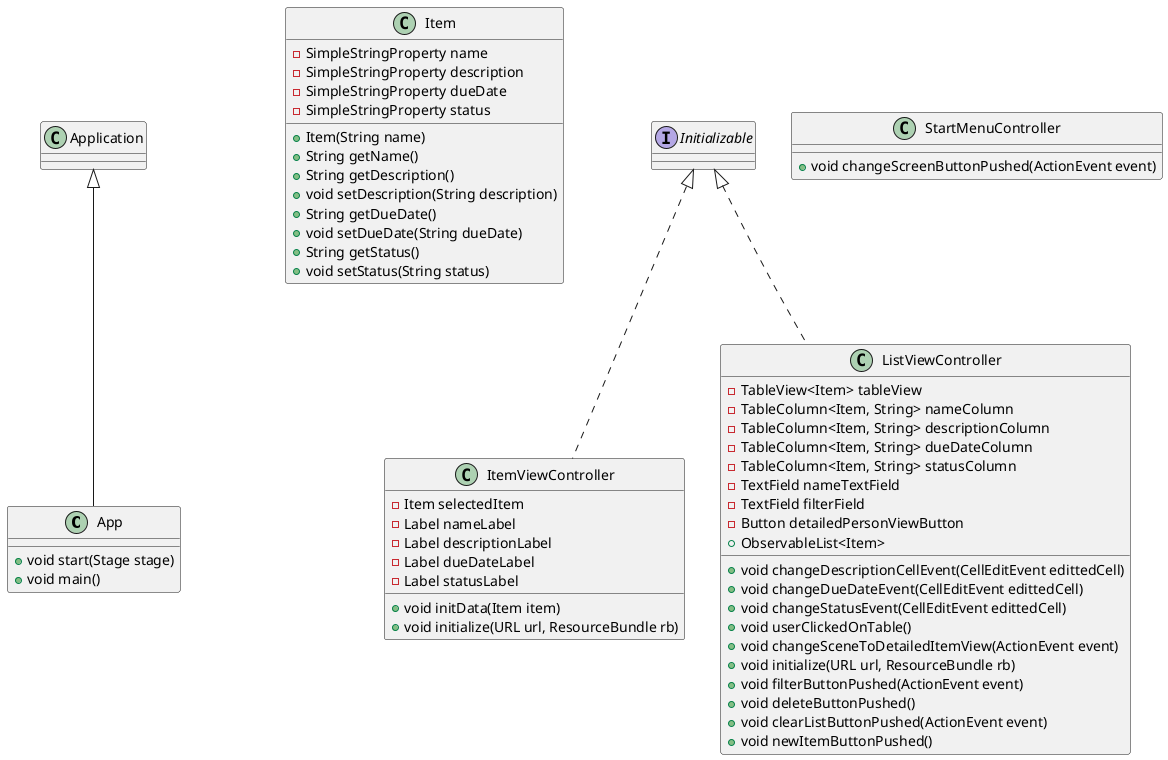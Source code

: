 @startuml

class App extends Application {

    + void start(Stage stage)
    + void main()

}

class Item {

    - SimpleStringProperty name
    - SimpleStringProperty description
    - SimpleStringProperty dueDate
    - SimpleStringProperty status

    + Item(String name)
    + String getName()
    + String getDescription()
    + void setDescription(String description)
    + String getDueDate()
    + void setDueDate(String dueDate)
    + String getStatus()
    + void setStatus(String status)
}

class ItemViewController implements Initializable {

    - Item selectedItem
    - Label nameLabel
    - Label descriptionLabel
    - Label dueDateLabel
    - Label statusLabel

    + void initData(Item item)
    + void initialize(URL url, ResourceBundle rb)
}

class ListViewController implements Initializable {

    - TableView<Item> tableView
    - TableColumn<Item, String> nameColumn
    - TableColumn<Item, String> descriptionColumn
    - TableColumn<Item, String> dueDateColumn
    - TableColumn<Item, String> statusColumn
    - TextField nameTextField
    - TextField filterField
    - Button detailedPersonViewButton
    + ObservableList<Item>

    + void changeDescriptionCellEvent(CellEditEvent edittedCell)
    + void changeDueDateEvent(CellEditEvent edittedCell)
    + void changeStatusEvent(CellEditEvent edittedCell)
    + void userClickedOnTable()
    + void changeSceneToDetailedItemView(ActionEvent event)
    + void initialize(URL url, ResourceBundle rb)
    + void filterButtonPushed(ActionEvent event)
    + void deleteButtonPushed()
    + void clearListButtonPushed(ActionEvent event)
    + void newItemButtonPushed()
}

class StartMenuController {

    + void changeScreenButtonPushed(ActionEvent event)

}

@enduml